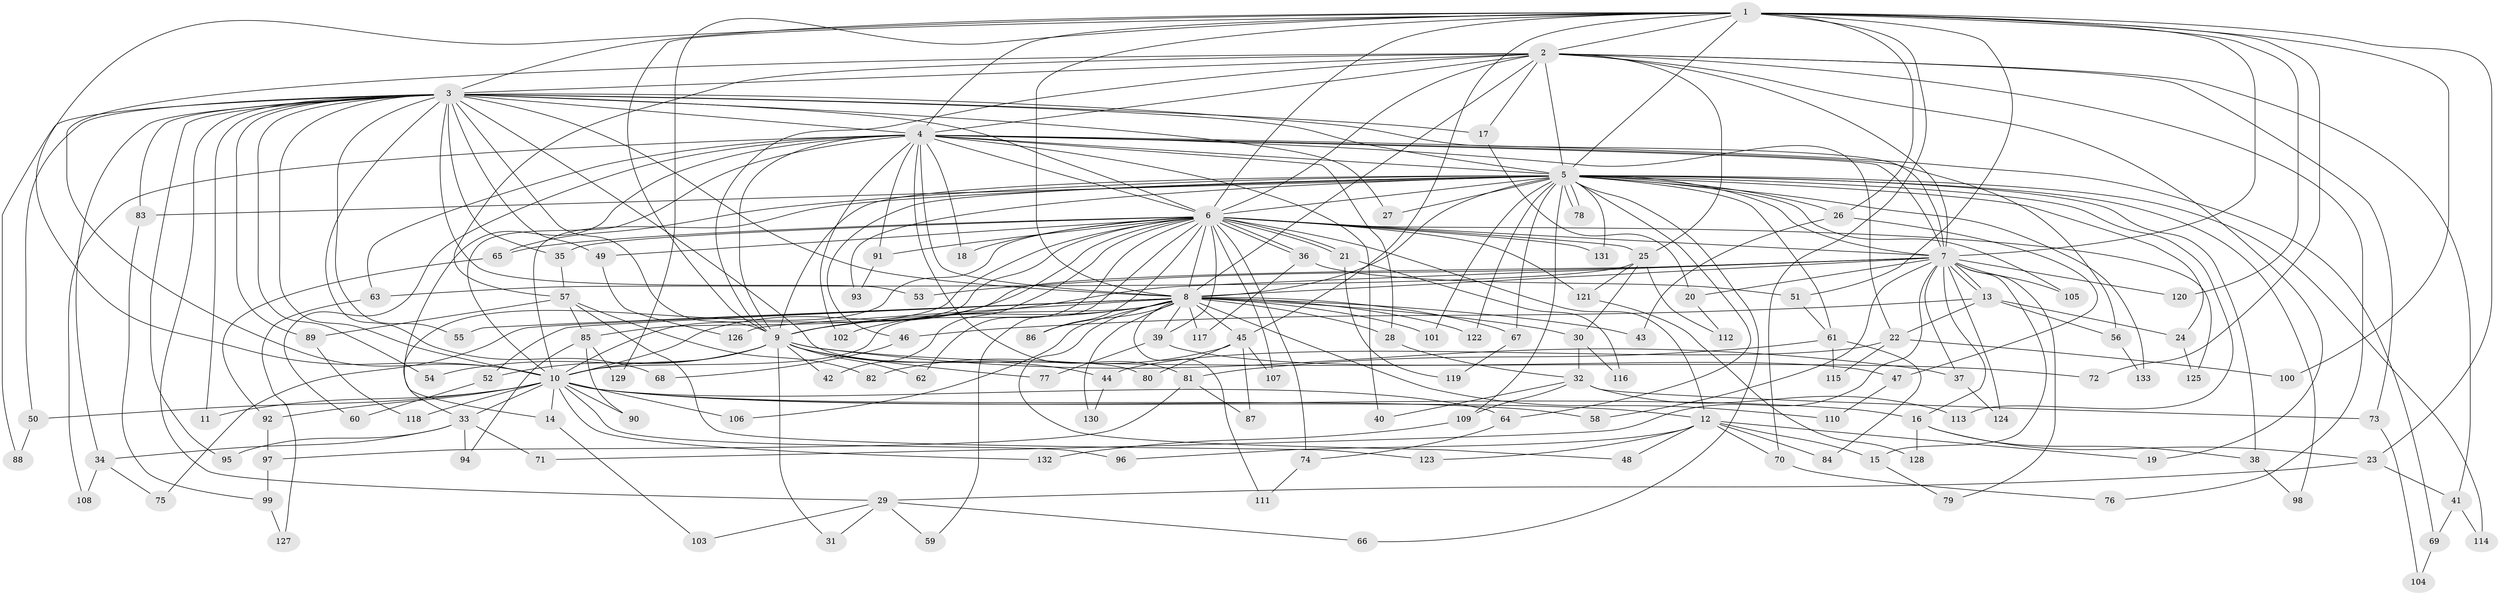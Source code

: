 // coarse degree distribution, {21: 0.010638297872340425, 14: 0.010638297872340425, 32: 0.010638297872340425, 17: 0.02127659574468085, 27: 0.010638297872340425, 23: 0.010638297872340425, 24: 0.010638297872340425, 9: 0.010638297872340425, 5: 0.010638297872340425, 6: 0.0425531914893617, 3: 0.22340425531914893, 2: 0.5, 4: 0.06382978723404255, 8: 0.031914893617021274, 10: 0.010638297872340425, 1: 0.02127659574468085}
// Generated by graph-tools (version 1.1) at 2025/49/03/04/25 22:49:54]
// undirected, 133 vertices, 291 edges
graph export_dot {
  node [color=gray90,style=filled];
  1;
  2;
  3;
  4;
  5;
  6;
  7;
  8;
  9;
  10;
  11;
  12;
  13;
  14;
  15;
  16;
  17;
  18;
  19;
  20;
  21;
  22;
  23;
  24;
  25;
  26;
  27;
  28;
  29;
  30;
  31;
  32;
  33;
  34;
  35;
  36;
  37;
  38;
  39;
  40;
  41;
  42;
  43;
  44;
  45;
  46;
  47;
  48;
  49;
  50;
  51;
  52;
  53;
  54;
  55;
  56;
  57;
  58;
  59;
  60;
  61;
  62;
  63;
  64;
  65;
  66;
  67;
  68;
  69;
  70;
  71;
  72;
  73;
  74;
  75;
  76;
  77;
  78;
  79;
  80;
  81;
  82;
  83;
  84;
  85;
  86;
  87;
  88;
  89;
  90;
  91;
  92;
  93;
  94;
  95;
  96;
  97;
  98;
  99;
  100;
  101;
  102;
  103;
  104;
  105;
  106;
  107;
  108;
  109;
  110;
  111;
  112;
  113;
  114;
  115;
  116;
  117;
  118;
  119;
  120;
  121;
  122;
  123;
  124;
  125;
  126;
  127;
  128;
  129;
  130;
  131;
  132;
  133;
  1 -- 2;
  1 -- 3;
  1 -- 4;
  1 -- 5;
  1 -- 6;
  1 -- 7;
  1 -- 8;
  1 -- 9;
  1 -- 10;
  1 -- 23;
  1 -- 26;
  1 -- 45;
  1 -- 51;
  1 -- 70;
  1 -- 72;
  1 -- 100;
  1 -- 120;
  1 -- 129;
  2 -- 3;
  2 -- 4;
  2 -- 5;
  2 -- 6;
  2 -- 7;
  2 -- 8;
  2 -- 9;
  2 -- 10;
  2 -- 17;
  2 -- 19;
  2 -- 25;
  2 -- 41;
  2 -- 57;
  2 -- 73;
  2 -- 76;
  3 -- 4;
  3 -- 5;
  3 -- 6;
  3 -- 7;
  3 -- 8;
  3 -- 9;
  3 -- 10;
  3 -- 11;
  3 -- 17;
  3 -- 27;
  3 -- 29;
  3 -- 34;
  3 -- 35;
  3 -- 49;
  3 -- 50;
  3 -- 53;
  3 -- 54;
  3 -- 55;
  3 -- 68;
  3 -- 80;
  3 -- 83;
  3 -- 88;
  3 -- 89;
  3 -- 95;
  4 -- 5;
  4 -- 6;
  4 -- 7;
  4 -- 8;
  4 -- 9;
  4 -- 10;
  4 -- 14;
  4 -- 18;
  4 -- 22;
  4 -- 28;
  4 -- 40;
  4 -- 56;
  4 -- 60;
  4 -- 63;
  4 -- 69;
  4 -- 81;
  4 -- 91;
  4 -- 102;
  4 -- 108;
  5 -- 6;
  5 -- 7;
  5 -- 8;
  5 -- 9;
  5 -- 10;
  5 -- 24;
  5 -- 26;
  5 -- 27;
  5 -- 38;
  5 -- 46;
  5 -- 61;
  5 -- 64;
  5 -- 65;
  5 -- 66;
  5 -- 67;
  5 -- 78;
  5 -- 78;
  5 -- 83;
  5 -- 93;
  5 -- 98;
  5 -- 101;
  5 -- 105;
  5 -- 109;
  5 -- 113;
  5 -- 114;
  5 -- 122;
  5 -- 131;
  5 -- 133;
  6 -- 7;
  6 -- 8;
  6 -- 9;
  6 -- 10;
  6 -- 12;
  6 -- 18;
  6 -- 21;
  6 -- 21;
  6 -- 25;
  6 -- 33;
  6 -- 35;
  6 -- 36;
  6 -- 36;
  6 -- 39;
  6 -- 42;
  6 -- 49;
  6 -- 59;
  6 -- 62;
  6 -- 65;
  6 -- 74;
  6 -- 85;
  6 -- 86;
  6 -- 91;
  6 -- 107;
  6 -- 121;
  6 -- 125;
  6 -- 131;
  7 -- 8;
  7 -- 9;
  7 -- 10;
  7 -- 13;
  7 -- 13;
  7 -- 15;
  7 -- 16;
  7 -- 20;
  7 -- 37;
  7 -- 53;
  7 -- 58;
  7 -- 71;
  7 -- 79;
  7 -- 105;
  7 -- 120;
  7 -- 124;
  8 -- 9;
  8 -- 10;
  8 -- 28;
  8 -- 30;
  8 -- 39;
  8 -- 43;
  8 -- 45;
  8 -- 48;
  8 -- 52;
  8 -- 55;
  8 -- 67;
  8 -- 75;
  8 -- 86;
  8 -- 101;
  8 -- 102;
  8 -- 106;
  8 -- 110;
  8 -- 111;
  8 -- 117;
  8 -- 122;
  8 -- 126;
  8 -- 130;
  9 -- 10;
  9 -- 31;
  9 -- 37;
  9 -- 42;
  9 -- 44;
  9 -- 52;
  9 -- 54;
  9 -- 62;
  9 -- 72;
  9 -- 77;
  10 -- 11;
  10 -- 12;
  10 -- 14;
  10 -- 16;
  10 -- 33;
  10 -- 50;
  10 -- 58;
  10 -- 64;
  10 -- 90;
  10 -- 92;
  10 -- 96;
  10 -- 106;
  10 -- 118;
  10 -- 132;
  12 -- 15;
  12 -- 19;
  12 -- 48;
  12 -- 70;
  12 -- 84;
  12 -- 96;
  12 -- 123;
  13 -- 22;
  13 -- 24;
  13 -- 46;
  13 -- 56;
  14 -- 103;
  15 -- 79;
  16 -- 23;
  16 -- 38;
  16 -- 128;
  17 -- 20;
  20 -- 112;
  21 -- 116;
  21 -- 119;
  22 -- 44;
  22 -- 100;
  22 -- 115;
  23 -- 29;
  23 -- 41;
  24 -- 125;
  25 -- 30;
  25 -- 63;
  25 -- 112;
  25 -- 121;
  26 -- 43;
  26 -- 47;
  28 -- 32;
  29 -- 31;
  29 -- 59;
  29 -- 66;
  29 -- 103;
  30 -- 32;
  30 -- 116;
  32 -- 40;
  32 -- 73;
  32 -- 109;
  32 -- 113;
  33 -- 34;
  33 -- 71;
  33 -- 94;
  33 -- 95;
  34 -- 75;
  34 -- 108;
  35 -- 57;
  36 -- 51;
  36 -- 117;
  37 -- 124;
  38 -- 98;
  39 -- 47;
  39 -- 77;
  41 -- 69;
  41 -- 114;
  44 -- 130;
  45 -- 80;
  45 -- 82;
  45 -- 87;
  45 -- 107;
  46 -- 68;
  47 -- 110;
  49 -- 126;
  50 -- 88;
  51 -- 61;
  52 -- 60;
  56 -- 133;
  57 -- 82;
  57 -- 85;
  57 -- 89;
  57 -- 123;
  61 -- 81;
  61 -- 84;
  61 -- 115;
  63 -- 127;
  64 -- 74;
  65 -- 92;
  67 -- 119;
  69 -- 104;
  70 -- 76;
  73 -- 104;
  74 -- 111;
  81 -- 87;
  81 -- 97;
  83 -- 99;
  85 -- 90;
  85 -- 94;
  85 -- 129;
  89 -- 118;
  91 -- 93;
  92 -- 97;
  97 -- 99;
  99 -- 127;
  109 -- 132;
  121 -- 128;
}
